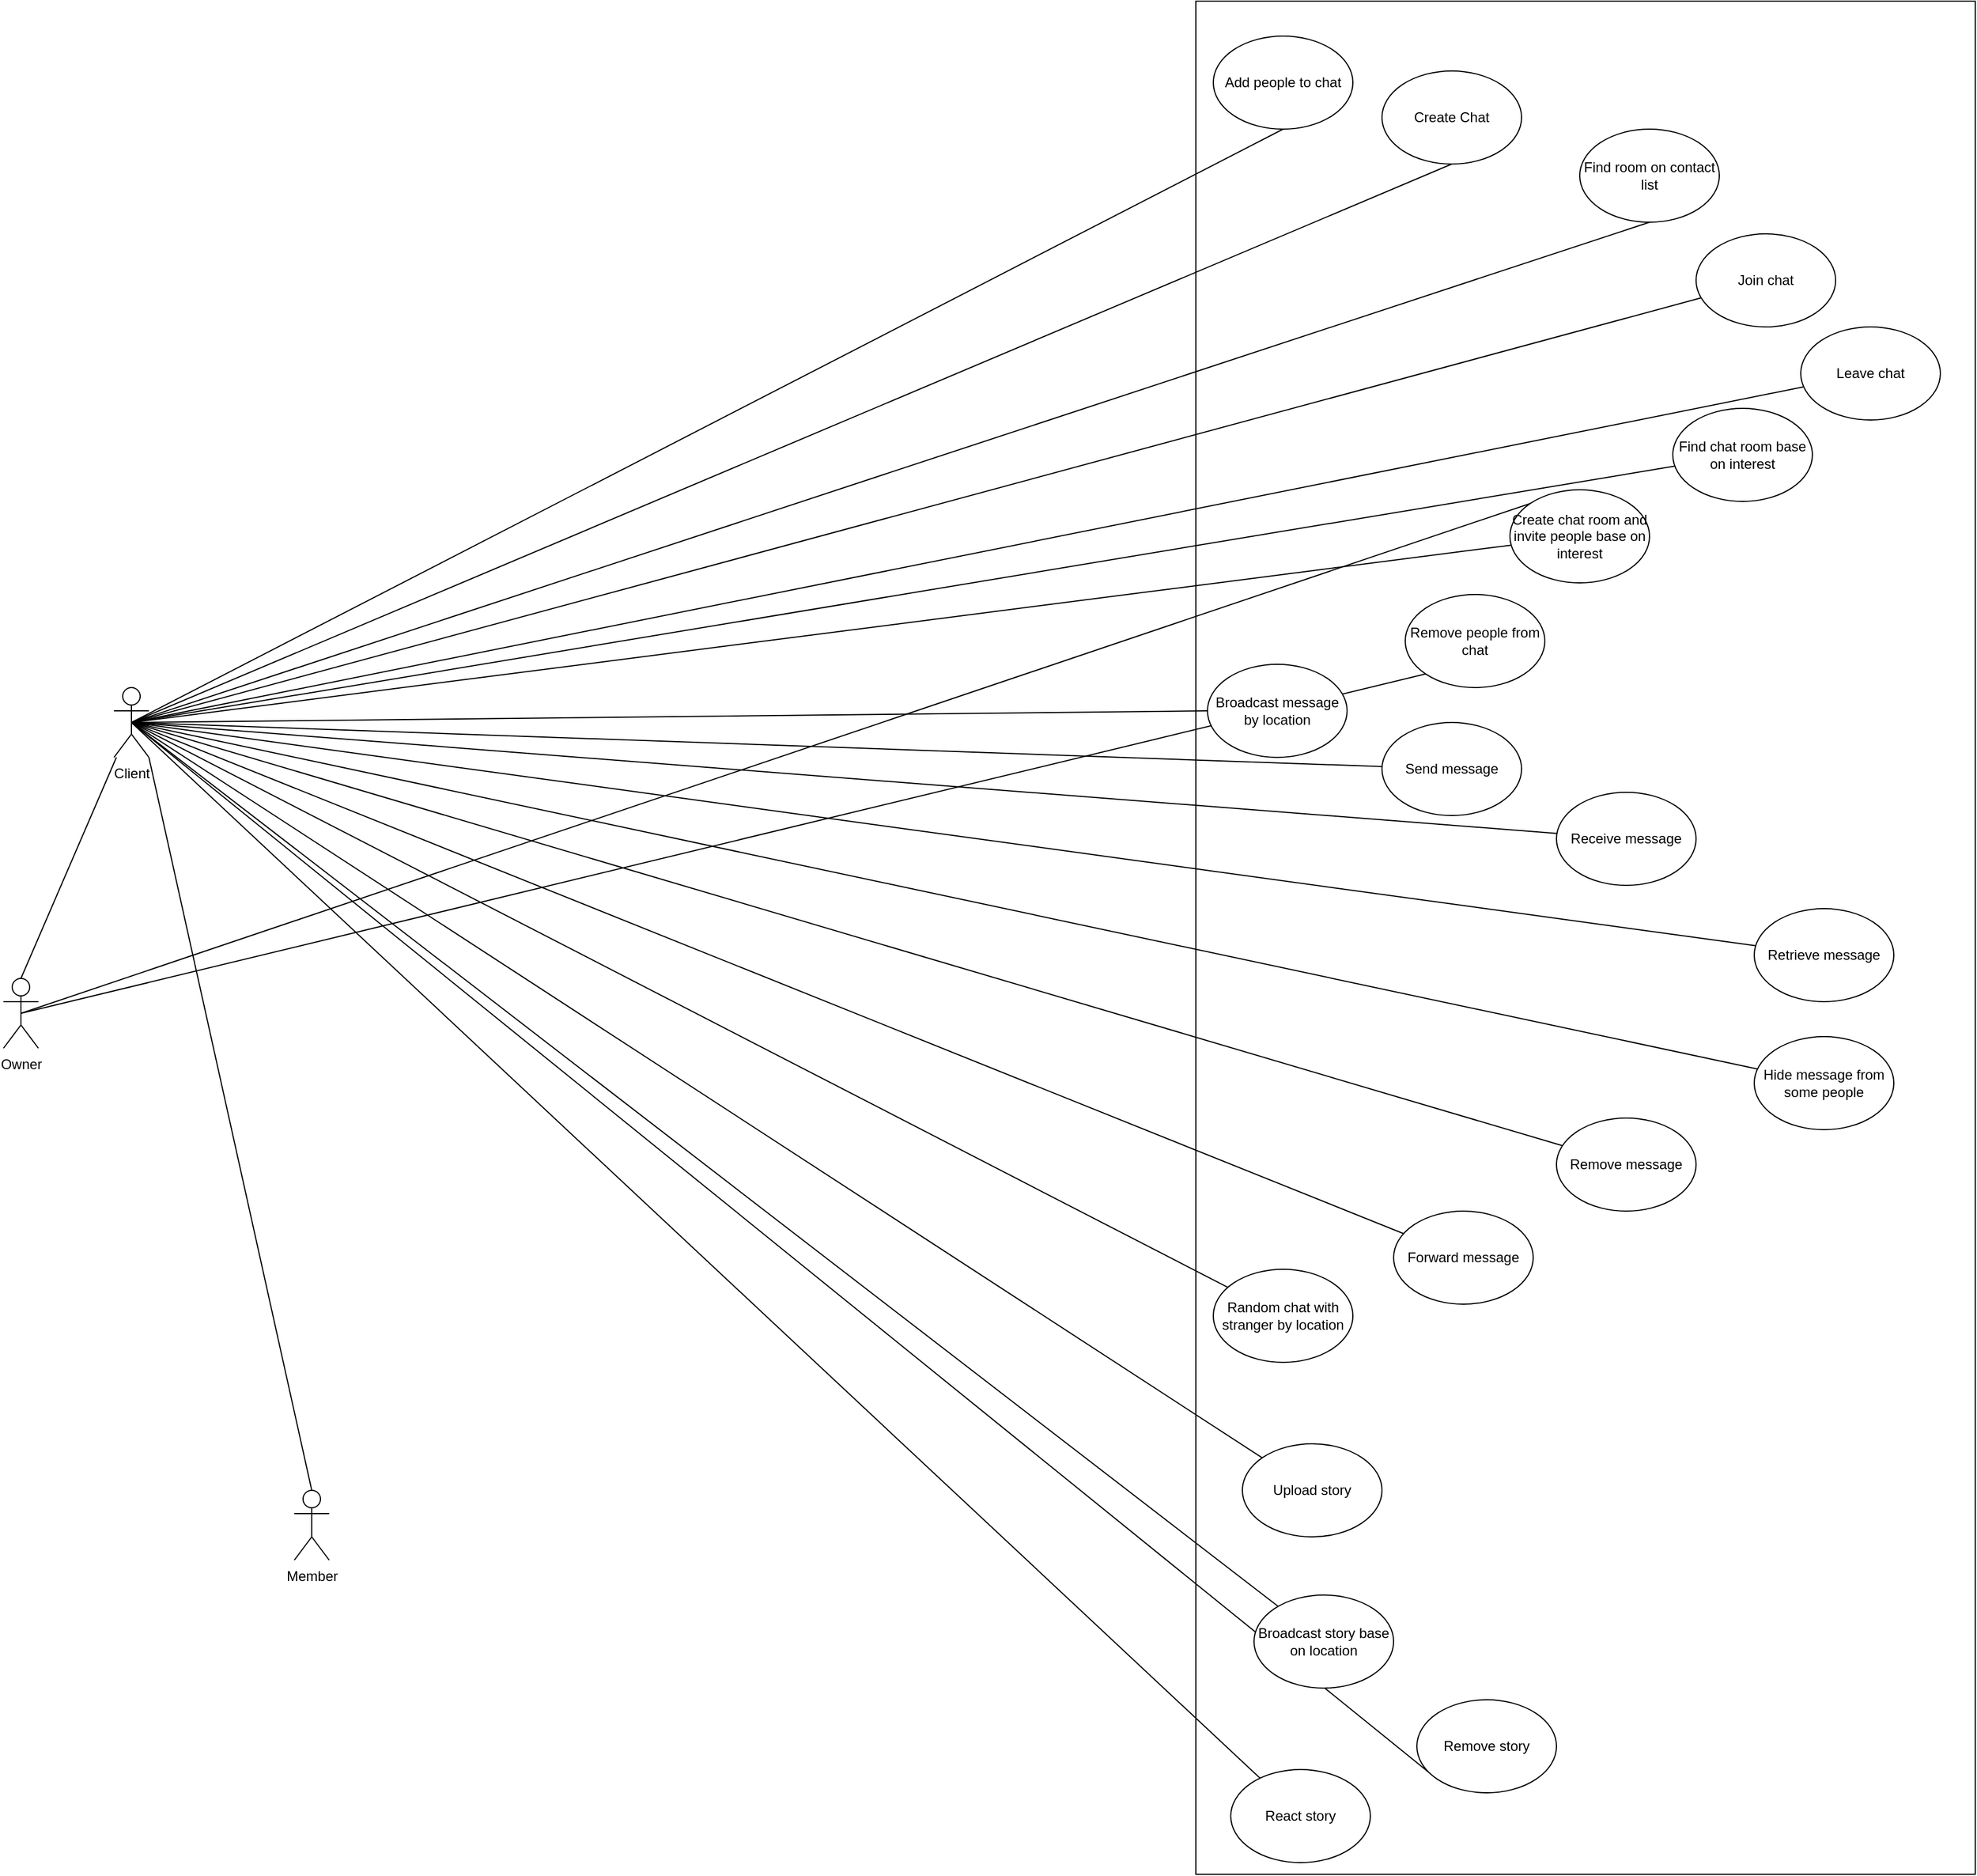 <mxfile version="20.2.3" type="github"><diagram id="I1IImg_TdqhtI9dFEEOU" name="Page-1"><mxGraphModel dx="5800" dy="3955" grid="1" gridSize="10" guides="1" tooltips="1" connect="1" arrows="1" fold="1" page="1" pageScale="1" pageWidth="850" pageHeight="1100" math="0" shadow="0"><root><mxCell id="0"/><mxCell id="1" parent="0"/><mxCell id="6FADyR7GGQcoFJj8oYjN-4" value="" style="rounded=0;whiteSpace=wrap;html=1;" vertex="1" parent="1"><mxGeometry x="350" y="-270" width="670" height="1610" as="geometry"/></mxCell><mxCell id="6FADyR7GGQcoFJj8oYjN-48" style="edgeStyle=none;rounded=0;orthogonalLoop=1;jettySize=auto;html=1;exitX=0.5;exitY=0.5;exitDx=0;exitDy=0;exitPerimeter=0;entryX=0.5;entryY=1;entryDx=0;entryDy=0;endArrow=none;endFill=0;" edge="1" parent="1" source="6FADyR7GGQcoFJj8oYjN-1" target="6FADyR7GGQcoFJj8oYjN-12"><mxGeometry relative="1" as="geometry"/></mxCell><mxCell id="6FADyR7GGQcoFJj8oYjN-49" style="edgeStyle=none;rounded=0;orthogonalLoop=1;jettySize=auto;html=1;exitX=0.5;exitY=0.5;exitDx=0;exitDy=0;exitPerimeter=0;entryX=0.5;entryY=1;entryDx=0;entryDy=0;endArrow=none;endFill=0;" edge="1" parent="1" source="6FADyR7GGQcoFJj8oYjN-1" target="6FADyR7GGQcoFJj8oYjN-13"><mxGeometry relative="1" as="geometry"/></mxCell><mxCell id="6FADyR7GGQcoFJj8oYjN-50" style="edgeStyle=none;rounded=0;orthogonalLoop=1;jettySize=auto;html=1;exitX=0.5;exitY=0.5;exitDx=0;exitDy=0;exitPerimeter=0;endArrow=none;endFill=0;" edge="1" parent="1" source="6FADyR7GGQcoFJj8oYjN-1" target="6FADyR7GGQcoFJj8oYjN-14"><mxGeometry relative="1" as="geometry"/></mxCell><mxCell id="6FADyR7GGQcoFJj8oYjN-51" style="edgeStyle=none;rounded=0;orthogonalLoop=1;jettySize=auto;html=1;exitX=0.5;exitY=0.5;exitDx=0;exitDy=0;exitPerimeter=0;endArrow=none;endFill=0;" edge="1" parent="1" source="6FADyR7GGQcoFJj8oYjN-1" target="6FADyR7GGQcoFJj8oYjN-15"><mxGeometry relative="1" as="geometry"/></mxCell><mxCell id="6FADyR7GGQcoFJj8oYjN-52" style="edgeStyle=none;rounded=0;orthogonalLoop=1;jettySize=auto;html=1;exitX=0.5;exitY=0.5;exitDx=0;exitDy=0;exitPerimeter=0;endArrow=none;endFill=0;" edge="1" parent="1" source="6FADyR7GGQcoFJj8oYjN-1" target="6FADyR7GGQcoFJj8oYjN-34"><mxGeometry relative="1" as="geometry"/></mxCell><mxCell id="6FADyR7GGQcoFJj8oYjN-53" style="edgeStyle=none;rounded=0;orthogonalLoop=1;jettySize=auto;html=1;exitX=0.5;exitY=0.5;exitDx=0;exitDy=0;exitPerimeter=0;endArrow=none;endFill=0;" edge="1" parent="1" source="6FADyR7GGQcoFJj8oYjN-1" target="6FADyR7GGQcoFJj8oYjN-35"><mxGeometry relative="1" as="geometry"/></mxCell><mxCell id="6FADyR7GGQcoFJj8oYjN-55" style="edgeStyle=none;rounded=0;orthogonalLoop=1;jettySize=auto;html=1;exitX=0.5;exitY=0.5;exitDx=0;exitDy=0;exitPerimeter=0;entryX=0;entryY=0.5;entryDx=0;entryDy=0;endArrow=none;endFill=0;" edge="1" parent="1" source="6FADyR7GGQcoFJj8oYjN-1" target="6FADyR7GGQcoFJj8oYjN-30"><mxGeometry relative="1" as="geometry"/></mxCell><mxCell id="6FADyR7GGQcoFJj8oYjN-57" style="edgeStyle=none;rounded=0;orthogonalLoop=1;jettySize=auto;html=1;exitX=0.5;exitY=0.5;exitDx=0;exitDy=0;exitPerimeter=0;endArrow=none;endFill=0;" edge="1" parent="1" source="6FADyR7GGQcoFJj8oYjN-1" target="6FADyR7GGQcoFJj8oYjN-22"><mxGeometry relative="1" as="geometry"/></mxCell><mxCell id="6FADyR7GGQcoFJj8oYjN-58" style="edgeStyle=none;rounded=0;orthogonalLoop=1;jettySize=auto;html=1;exitX=0.5;exitY=0.5;exitDx=0;exitDy=0;exitPerimeter=0;endArrow=none;endFill=0;" edge="1" parent="1" source="6FADyR7GGQcoFJj8oYjN-1" target="6FADyR7GGQcoFJj8oYjN-23"><mxGeometry relative="1" as="geometry"/></mxCell><mxCell id="6FADyR7GGQcoFJj8oYjN-59" style="edgeStyle=none;rounded=0;orthogonalLoop=1;jettySize=auto;html=1;exitX=0.5;exitY=0.5;exitDx=0;exitDy=0;exitPerimeter=0;endArrow=none;endFill=0;" edge="1" parent="1" source="6FADyR7GGQcoFJj8oYjN-1" target="6FADyR7GGQcoFJj8oYjN-24"><mxGeometry relative="1" as="geometry"/></mxCell><mxCell id="6FADyR7GGQcoFJj8oYjN-60" style="edgeStyle=none;rounded=0;orthogonalLoop=1;jettySize=auto;html=1;exitX=0.5;exitY=0.5;exitDx=0;exitDy=0;exitPerimeter=0;endArrow=none;endFill=0;" edge="1" parent="1" source="6FADyR7GGQcoFJj8oYjN-1" target="6FADyR7GGQcoFJj8oYjN-28"><mxGeometry relative="1" as="geometry"/></mxCell><mxCell id="6FADyR7GGQcoFJj8oYjN-61" style="edgeStyle=none;rounded=0;orthogonalLoop=1;jettySize=auto;html=1;exitX=0.5;exitY=0.5;exitDx=0;exitDy=0;exitPerimeter=0;endArrow=none;endFill=0;" edge="1" parent="1" source="6FADyR7GGQcoFJj8oYjN-1" target="6FADyR7GGQcoFJj8oYjN-27"><mxGeometry relative="1" as="geometry"/></mxCell><mxCell id="6FADyR7GGQcoFJj8oYjN-62" style="edgeStyle=none;rounded=0;orthogonalLoop=1;jettySize=auto;html=1;exitX=0.5;exitY=0.5;exitDx=0;exitDy=0;exitPerimeter=0;endArrow=none;endFill=0;" edge="1" parent="1" source="6FADyR7GGQcoFJj8oYjN-1" target="6FADyR7GGQcoFJj8oYjN-25"><mxGeometry relative="1" as="geometry"/></mxCell><mxCell id="6FADyR7GGQcoFJj8oYjN-63" style="edgeStyle=none;rounded=0;orthogonalLoop=1;jettySize=auto;html=1;exitX=0.5;exitY=0.5;exitDx=0;exitDy=0;exitPerimeter=0;endArrow=none;endFill=0;" edge="1" parent="1" source="6FADyR7GGQcoFJj8oYjN-1" target="6FADyR7GGQcoFJj8oYjN-32"><mxGeometry relative="1" as="geometry"/></mxCell><mxCell id="6FADyR7GGQcoFJj8oYjN-64" style="edgeStyle=none;rounded=0;orthogonalLoop=1;jettySize=auto;html=1;exitX=0.5;exitY=0.5;exitDx=0;exitDy=0;exitPerimeter=0;endArrow=none;endFill=0;" edge="1" parent="1" source="6FADyR7GGQcoFJj8oYjN-1" target="6FADyR7GGQcoFJj8oYjN-38"><mxGeometry relative="1" as="geometry"/></mxCell><mxCell id="6FADyR7GGQcoFJj8oYjN-65" style="edgeStyle=none;rounded=0;orthogonalLoop=1;jettySize=auto;html=1;exitX=0.5;exitY=0.5;exitDx=0;exitDy=0;exitPerimeter=0;endArrow=none;endFill=0;" edge="1" parent="1" source="6FADyR7GGQcoFJj8oYjN-1" target="6FADyR7GGQcoFJj8oYjN-40"><mxGeometry relative="1" as="geometry"/></mxCell><mxCell id="6FADyR7GGQcoFJj8oYjN-66" style="edgeStyle=none;rounded=0;orthogonalLoop=1;jettySize=auto;html=1;exitX=0.5;exitY=0.5;exitDx=0;exitDy=0;exitPerimeter=0;entryX=0;entryY=1;entryDx=0;entryDy=0;endArrow=none;endFill=0;" edge="1" parent="1" source="6FADyR7GGQcoFJj8oYjN-1" target="6FADyR7GGQcoFJj8oYjN-39"><mxGeometry relative="1" as="geometry"/></mxCell><mxCell id="6FADyR7GGQcoFJj8oYjN-72" style="edgeStyle=none;rounded=0;orthogonalLoop=1;jettySize=auto;html=1;entryX=0.5;entryY=0;entryDx=0;entryDy=0;entryPerimeter=0;endArrow=none;endFill=0;" edge="1" parent="1" source="6FADyR7GGQcoFJj8oYjN-1" target="6FADyR7GGQcoFJj8oYjN-2"><mxGeometry relative="1" as="geometry"/></mxCell><mxCell id="6FADyR7GGQcoFJj8oYjN-76" style="edgeStyle=none;rounded=0;orthogonalLoop=1;jettySize=auto;html=1;exitX=0.5;exitY=0.5;exitDx=0;exitDy=0;exitPerimeter=0;endArrow=none;endFill=0;" edge="1" parent="1" source="6FADyR7GGQcoFJj8oYjN-1" target="6FADyR7GGQcoFJj8oYjN-75"><mxGeometry relative="1" as="geometry"/></mxCell><mxCell id="6FADyR7GGQcoFJj8oYjN-1" value="Client" style="shape=umlActor;verticalLabelPosition=bottom;verticalAlign=top;html=1;outlineConnect=0;" vertex="1" parent="1"><mxGeometry x="-580" y="320" width="30" height="60" as="geometry"/></mxCell><mxCell id="6FADyR7GGQcoFJj8oYjN-73" style="edgeStyle=none;rounded=0;orthogonalLoop=1;jettySize=auto;html=1;exitX=0.5;exitY=0.5;exitDx=0;exitDy=0;exitPerimeter=0;entryX=0;entryY=1;entryDx=0;entryDy=0;endArrow=none;endFill=0;" edge="1" parent="1" source="6FADyR7GGQcoFJj8oYjN-2" target="6FADyR7GGQcoFJj8oYjN-20"><mxGeometry relative="1" as="geometry"/></mxCell><mxCell id="6FADyR7GGQcoFJj8oYjN-74" style="edgeStyle=none;rounded=0;orthogonalLoop=1;jettySize=auto;html=1;exitX=0.5;exitY=0.5;exitDx=0;exitDy=0;exitPerimeter=0;entryX=0;entryY=0;entryDx=0;entryDy=0;endArrow=none;endFill=0;" edge="1" parent="1" source="6FADyR7GGQcoFJj8oYjN-2" target="6FADyR7GGQcoFJj8oYjN-35"><mxGeometry relative="1" as="geometry"/></mxCell><mxCell id="6FADyR7GGQcoFJj8oYjN-2" value="Owner&lt;br&gt;" style="shape=umlActor;verticalLabelPosition=bottom;verticalAlign=top;html=1;outlineConnect=0;" vertex="1" parent="1"><mxGeometry x="-675" y="570" width="30" height="60" as="geometry"/></mxCell><mxCell id="6FADyR7GGQcoFJj8oYjN-71" style="edgeStyle=none;rounded=0;orthogonalLoop=1;jettySize=auto;html=1;exitX=0.5;exitY=0;exitDx=0;exitDy=0;exitPerimeter=0;endArrow=none;endFill=0;entryX=1;entryY=1;entryDx=0;entryDy=0;entryPerimeter=0;" edge="1" parent="1" source="6FADyR7GGQcoFJj8oYjN-3" target="6FADyR7GGQcoFJj8oYjN-1"><mxGeometry relative="1" as="geometry"><mxPoint x="-560" y="390" as="targetPoint"/></mxGeometry></mxCell><mxCell id="6FADyR7GGQcoFJj8oYjN-3" value="Member&lt;br&gt;" style="shape=umlActor;verticalLabelPosition=bottom;verticalAlign=top;html=1;outlineConnect=0;" vertex="1" parent="1"><mxGeometry x="-425" y="1010" width="30" height="60" as="geometry"/></mxCell><mxCell id="6FADyR7GGQcoFJj8oYjN-12" value="Create Chat" style="ellipse;whiteSpace=wrap;html=1;" vertex="1" parent="1"><mxGeometry x="510" y="-210" width="120" height="80" as="geometry"/></mxCell><mxCell id="6FADyR7GGQcoFJj8oYjN-13" value="Find room on contact list" style="ellipse;whiteSpace=wrap;html=1;" vertex="1" parent="1"><mxGeometry x="680" y="-160" width="120" height="80" as="geometry"/></mxCell><mxCell id="6FADyR7GGQcoFJj8oYjN-14" value="Join chat" style="ellipse;whiteSpace=wrap;html=1;" vertex="1" parent="1"><mxGeometry x="780" y="-70" width="120" height="80" as="geometry"/></mxCell><mxCell id="6FADyR7GGQcoFJj8oYjN-15" value="Leave chat" style="ellipse;whiteSpace=wrap;html=1;" vertex="1" parent="1"><mxGeometry x="870" y="10" width="120" height="80" as="geometry"/></mxCell><mxCell id="6FADyR7GGQcoFJj8oYjN-19" value="Add people to chat" style="ellipse;whiteSpace=wrap;html=1;" vertex="1" parent="1"><mxGeometry x="365" y="-240" width="120" height="80" as="geometry"/></mxCell><mxCell id="6FADyR7GGQcoFJj8oYjN-20" value="Remove people from chat" style="ellipse;whiteSpace=wrap;html=1;" vertex="1" parent="1"><mxGeometry x="530" y="240" width="120" height="80" as="geometry"/></mxCell><mxCell id="6FADyR7GGQcoFJj8oYjN-22" value="Send message" style="ellipse;whiteSpace=wrap;html=1;" vertex="1" parent="1"><mxGeometry x="510" y="350" width="120" height="80" as="geometry"/></mxCell><mxCell id="6FADyR7GGQcoFJj8oYjN-23" value="Receive message" style="ellipse;whiteSpace=wrap;html=1;" vertex="1" parent="1"><mxGeometry x="660" y="410" width="120" height="80" as="geometry"/></mxCell><mxCell id="6FADyR7GGQcoFJj8oYjN-24" value="Retrieve message" style="ellipse;whiteSpace=wrap;html=1;" vertex="1" parent="1"><mxGeometry x="830" y="510" width="120" height="80" as="geometry"/></mxCell><mxCell id="6FADyR7GGQcoFJj8oYjN-25" value="Forward message" style="ellipse;whiteSpace=wrap;html=1;" vertex="1" parent="1"><mxGeometry x="520" y="770" width="120" height="80" as="geometry"/></mxCell><mxCell id="6FADyR7GGQcoFJj8oYjN-27" value="Remove message" style="ellipse;whiteSpace=wrap;html=1;" vertex="1" parent="1"><mxGeometry x="660" y="690" width="120" height="80" as="geometry"/></mxCell><mxCell id="6FADyR7GGQcoFJj8oYjN-28" value="Hide message from some people" style="ellipse;whiteSpace=wrap;html=1;" vertex="1" parent="1"><mxGeometry x="830" y="620" width="120" height="80" as="geometry"/></mxCell><mxCell id="6FADyR7GGQcoFJj8oYjN-30" value="Broadcast message&lt;br&gt;by location" style="ellipse;whiteSpace=wrap;html=1;" vertex="1" parent="1"><mxGeometry x="360" y="300" width="120" height="80" as="geometry"/></mxCell><mxCell id="6FADyR7GGQcoFJj8oYjN-32" value="Random chat with stranger by location" style="ellipse;whiteSpace=wrap;html=1;" vertex="1" parent="1"><mxGeometry x="365" y="820" width="120" height="80" as="geometry"/></mxCell><mxCell id="6FADyR7GGQcoFJj8oYjN-34" value="Find chat room base on interest" style="ellipse;whiteSpace=wrap;html=1;" vertex="1" parent="1"><mxGeometry x="760" y="80" width="120" height="80" as="geometry"/></mxCell><mxCell id="6FADyR7GGQcoFJj8oYjN-35" value="Create chat room and invite people base on interest" style="ellipse;whiteSpace=wrap;html=1;" vertex="1" parent="1"><mxGeometry x="620" y="150" width="120" height="80" as="geometry"/></mxCell><mxCell id="6FADyR7GGQcoFJj8oYjN-38" value="Upload story" style="ellipse;whiteSpace=wrap;html=1;" vertex="1" parent="1"><mxGeometry x="390" y="970" width="120" height="80" as="geometry"/></mxCell><mxCell id="6FADyR7GGQcoFJj8oYjN-39" value="Remove story" style="ellipse;whiteSpace=wrap;html=1;" vertex="1" parent="1"><mxGeometry x="540" y="1190" width="120" height="80" as="geometry"/></mxCell><mxCell id="6FADyR7GGQcoFJj8oYjN-40" value="Broadcast story base on location" style="ellipse;whiteSpace=wrap;html=1;" vertex="1" parent="1"><mxGeometry x="400" y="1100" width="120" height="80" as="geometry"/></mxCell><mxCell id="6FADyR7GGQcoFJj8oYjN-46" style="edgeStyle=none;rounded=0;orthogonalLoop=1;jettySize=auto;html=1;exitX=0.5;exitY=0.5;exitDx=0;exitDy=0;exitPerimeter=0;entryX=0.5;entryY=1;entryDx=0;entryDy=0;endArrow=none;endFill=0;" edge="1" parent="1" source="6FADyR7GGQcoFJj8oYjN-1" target="6FADyR7GGQcoFJj8oYjN-19"><mxGeometry relative="1" as="geometry"/></mxCell><mxCell id="6FADyR7GGQcoFJj8oYjN-75" value="React story&lt;br&gt;" style="ellipse;whiteSpace=wrap;html=1;" vertex="1" parent="1"><mxGeometry x="380" y="1250" width="120" height="80" as="geometry"/></mxCell></root></mxGraphModel></diagram></mxfile>
